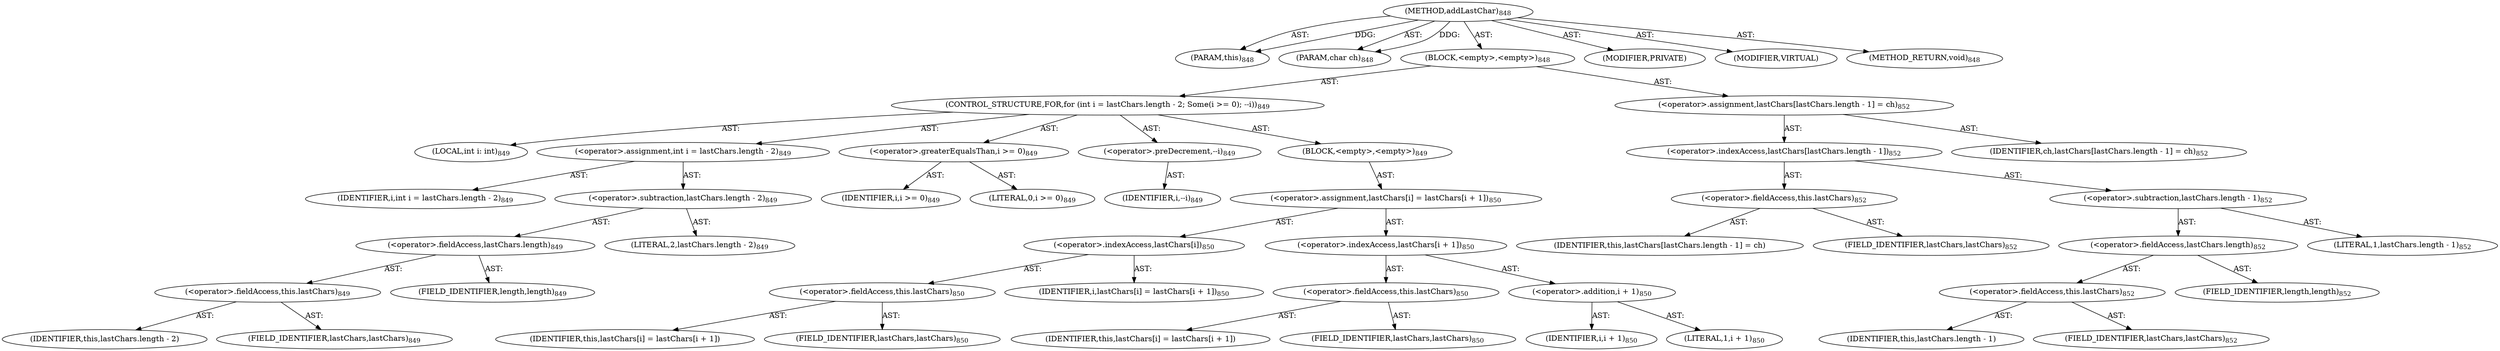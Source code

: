 digraph "addLastChar" {  
"111669149730" [label = <(METHOD,addLastChar)<SUB>848</SUB>> ]
"115964117056" [label = <(PARAM,this)<SUB>848</SUB>> ]
"115964117057" [label = <(PARAM,char ch)<SUB>848</SUB>> ]
"25769803926" [label = <(BLOCK,&lt;empty&gt;,&lt;empty&gt;)<SUB>848</SUB>> ]
"47244640359" [label = <(CONTROL_STRUCTURE,FOR,for (int i = lastChars.length - 2; Some(i &gt;= 0); --i))<SUB>849</SUB>> ]
"94489280563" [label = <(LOCAL,int i: int)<SUB>849</SUB>> ]
"30064771699" [label = <(&lt;operator&gt;.assignment,int i = lastChars.length - 2)<SUB>849</SUB>> ]
"68719477193" [label = <(IDENTIFIER,i,int i = lastChars.length - 2)<SUB>849</SUB>> ]
"30064771700" [label = <(&lt;operator&gt;.subtraction,lastChars.length - 2)<SUB>849</SUB>> ]
"30064771701" [label = <(&lt;operator&gt;.fieldAccess,lastChars.length)<SUB>849</SUB>> ]
"30064771702" [label = <(&lt;operator&gt;.fieldAccess,this.lastChars)<SUB>849</SUB>> ]
"68719477194" [label = <(IDENTIFIER,this,lastChars.length - 2)> ]
"55834575032" [label = <(FIELD_IDENTIFIER,lastChars,lastChars)<SUB>849</SUB>> ]
"55834575033" [label = <(FIELD_IDENTIFIER,length,length)<SUB>849</SUB>> ]
"90194313336" [label = <(LITERAL,2,lastChars.length - 2)<SUB>849</SUB>> ]
"30064771703" [label = <(&lt;operator&gt;.greaterEqualsThan,i &gt;= 0)<SUB>849</SUB>> ]
"68719477195" [label = <(IDENTIFIER,i,i &gt;= 0)<SUB>849</SUB>> ]
"90194313337" [label = <(LITERAL,0,i &gt;= 0)<SUB>849</SUB>> ]
"30064771704" [label = <(&lt;operator&gt;.preDecrement,--i)<SUB>849</SUB>> ]
"68719477196" [label = <(IDENTIFIER,i,--i)<SUB>849</SUB>> ]
"25769803927" [label = <(BLOCK,&lt;empty&gt;,&lt;empty&gt;)<SUB>849</SUB>> ]
"30064771705" [label = <(&lt;operator&gt;.assignment,lastChars[i] = lastChars[i + 1])<SUB>850</SUB>> ]
"30064771706" [label = <(&lt;operator&gt;.indexAccess,lastChars[i])<SUB>850</SUB>> ]
"30064771707" [label = <(&lt;operator&gt;.fieldAccess,this.lastChars)<SUB>850</SUB>> ]
"68719477197" [label = <(IDENTIFIER,this,lastChars[i] = lastChars[i + 1])> ]
"55834575034" [label = <(FIELD_IDENTIFIER,lastChars,lastChars)<SUB>850</SUB>> ]
"68719477198" [label = <(IDENTIFIER,i,lastChars[i] = lastChars[i + 1])<SUB>850</SUB>> ]
"30064771708" [label = <(&lt;operator&gt;.indexAccess,lastChars[i + 1])<SUB>850</SUB>> ]
"30064771709" [label = <(&lt;operator&gt;.fieldAccess,this.lastChars)<SUB>850</SUB>> ]
"68719477199" [label = <(IDENTIFIER,this,lastChars[i] = lastChars[i + 1])> ]
"55834575035" [label = <(FIELD_IDENTIFIER,lastChars,lastChars)<SUB>850</SUB>> ]
"30064771710" [label = <(&lt;operator&gt;.addition,i + 1)<SUB>850</SUB>> ]
"68719477200" [label = <(IDENTIFIER,i,i + 1)<SUB>850</SUB>> ]
"90194313338" [label = <(LITERAL,1,i + 1)<SUB>850</SUB>> ]
"30064771711" [label = <(&lt;operator&gt;.assignment,lastChars[lastChars.length - 1] = ch)<SUB>852</SUB>> ]
"30064771712" [label = <(&lt;operator&gt;.indexAccess,lastChars[lastChars.length - 1])<SUB>852</SUB>> ]
"30064771713" [label = <(&lt;operator&gt;.fieldAccess,this.lastChars)<SUB>852</SUB>> ]
"68719477201" [label = <(IDENTIFIER,this,lastChars[lastChars.length - 1] = ch)> ]
"55834575036" [label = <(FIELD_IDENTIFIER,lastChars,lastChars)<SUB>852</SUB>> ]
"30064771714" [label = <(&lt;operator&gt;.subtraction,lastChars.length - 1)<SUB>852</SUB>> ]
"30064771715" [label = <(&lt;operator&gt;.fieldAccess,lastChars.length)<SUB>852</SUB>> ]
"30064771716" [label = <(&lt;operator&gt;.fieldAccess,this.lastChars)<SUB>852</SUB>> ]
"68719477202" [label = <(IDENTIFIER,this,lastChars.length - 1)> ]
"55834575037" [label = <(FIELD_IDENTIFIER,lastChars,lastChars)<SUB>852</SUB>> ]
"55834575038" [label = <(FIELD_IDENTIFIER,length,length)<SUB>852</SUB>> ]
"90194313339" [label = <(LITERAL,1,lastChars.length - 1)<SUB>852</SUB>> ]
"68719477203" [label = <(IDENTIFIER,ch,lastChars[lastChars.length - 1] = ch)<SUB>852</SUB>> ]
"133143986273" [label = <(MODIFIER,PRIVATE)> ]
"133143986274" [label = <(MODIFIER,VIRTUAL)> ]
"128849018914" [label = <(METHOD_RETURN,void)<SUB>848</SUB>> ]
  "111669149730" -> "115964117056"  [ label = "AST: "] 
  "111669149730" -> "115964117057"  [ label = "AST: "] 
  "111669149730" -> "25769803926"  [ label = "AST: "] 
  "111669149730" -> "133143986273"  [ label = "AST: "] 
  "111669149730" -> "133143986274"  [ label = "AST: "] 
  "111669149730" -> "128849018914"  [ label = "AST: "] 
  "25769803926" -> "47244640359"  [ label = "AST: "] 
  "25769803926" -> "30064771711"  [ label = "AST: "] 
  "47244640359" -> "94489280563"  [ label = "AST: "] 
  "47244640359" -> "30064771699"  [ label = "AST: "] 
  "47244640359" -> "30064771703"  [ label = "AST: "] 
  "47244640359" -> "30064771704"  [ label = "AST: "] 
  "47244640359" -> "25769803927"  [ label = "AST: "] 
  "30064771699" -> "68719477193"  [ label = "AST: "] 
  "30064771699" -> "30064771700"  [ label = "AST: "] 
  "30064771700" -> "30064771701"  [ label = "AST: "] 
  "30064771700" -> "90194313336"  [ label = "AST: "] 
  "30064771701" -> "30064771702"  [ label = "AST: "] 
  "30064771701" -> "55834575033"  [ label = "AST: "] 
  "30064771702" -> "68719477194"  [ label = "AST: "] 
  "30064771702" -> "55834575032"  [ label = "AST: "] 
  "30064771703" -> "68719477195"  [ label = "AST: "] 
  "30064771703" -> "90194313337"  [ label = "AST: "] 
  "30064771704" -> "68719477196"  [ label = "AST: "] 
  "25769803927" -> "30064771705"  [ label = "AST: "] 
  "30064771705" -> "30064771706"  [ label = "AST: "] 
  "30064771705" -> "30064771708"  [ label = "AST: "] 
  "30064771706" -> "30064771707"  [ label = "AST: "] 
  "30064771706" -> "68719477198"  [ label = "AST: "] 
  "30064771707" -> "68719477197"  [ label = "AST: "] 
  "30064771707" -> "55834575034"  [ label = "AST: "] 
  "30064771708" -> "30064771709"  [ label = "AST: "] 
  "30064771708" -> "30064771710"  [ label = "AST: "] 
  "30064771709" -> "68719477199"  [ label = "AST: "] 
  "30064771709" -> "55834575035"  [ label = "AST: "] 
  "30064771710" -> "68719477200"  [ label = "AST: "] 
  "30064771710" -> "90194313338"  [ label = "AST: "] 
  "30064771711" -> "30064771712"  [ label = "AST: "] 
  "30064771711" -> "68719477203"  [ label = "AST: "] 
  "30064771712" -> "30064771713"  [ label = "AST: "] 
  "30064771712" -> "30064771714"  [ label = "AST: "] 
  "30064771713" -> "68719477201"  [ label = "AST: "] 
  "30064771713" -> "55834575036"  [ label = "AST: "] 
  "30064771714" -> "30064771715"  [ label = "AST: "] 
  "30064771714" -> "90194313339"  [ label = "AST: "] 
  "30064771715" -> "30064771716"  [ label = "AST: "] 
  "30064771715" -> "55834575038"  [ label = "AST: "] 
  "30064771716" -> "68719477202"  [ label = "AST: "] 
  "30064771716" -> "55834575037"  [ label = "AST: "] 
  "111669149730" -> "115964117056"  [ label = "DDG: "] 
  "111669149730" -> "115964117057"  [ label = "DDG: "] 
}
